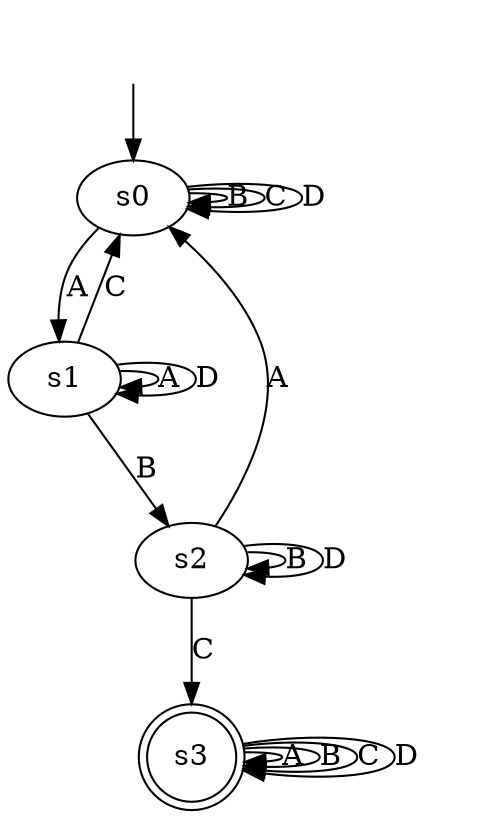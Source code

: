 digraph "p5" {
s0 [label=s0];
s1 [label=s1];
s2 [label=s2];
s3 [label=s3, shape=doublecircle];
s0 -> s0 [label=B];
s0 -> s0 [label=C];
s0 -> s0 [label=D];
s0 -> s1 [label=A];
s1 -> s0 [label=C];
s1 -> s1 [label=A];
s1 -> s1 [label=D];
s1 -> s2 [label=B];
s2 -> s0 [label=A];
s2 -> s2 [label=B];
s2 -> s2 [label=D];
s2 -> s3 [label=C];
s3 -> s3 [label=A];
s3 -> s3 [label=B];
s3 -> s3 [label=C];
s3 -> s3 [label=D];

__start0 [label="", shape=none];
__start0 -> s0  [label=""];
}
